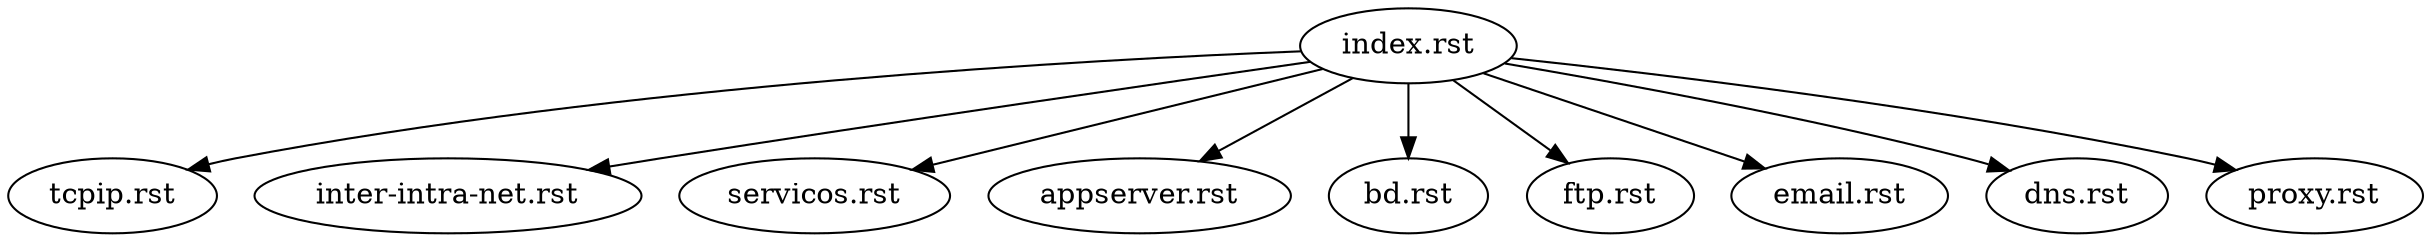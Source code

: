 digraph index {
   index [label="index.rst"];
   tcpip [label="tcpip.rst"];
   inter_intra_net [label="inter-intra-net.rst"];
   servicos [label="servicos.rst"];
   appserver [label="appserver.rst"];
   bd [label="bd.rst"];
   ftp [label="ftp.rst"];
   email [label="email.rst"];
   dns [label="dns.rst"];
   proxy [label="proxy.rst"];

   index -> tcpip;
   index -> inter_intra_net;
   index -> servicos;
   index -> appserver;
   index -> bd;
   index -> ftp;
   index -> email;
   index -> dns;
   index -> proxy;
}
